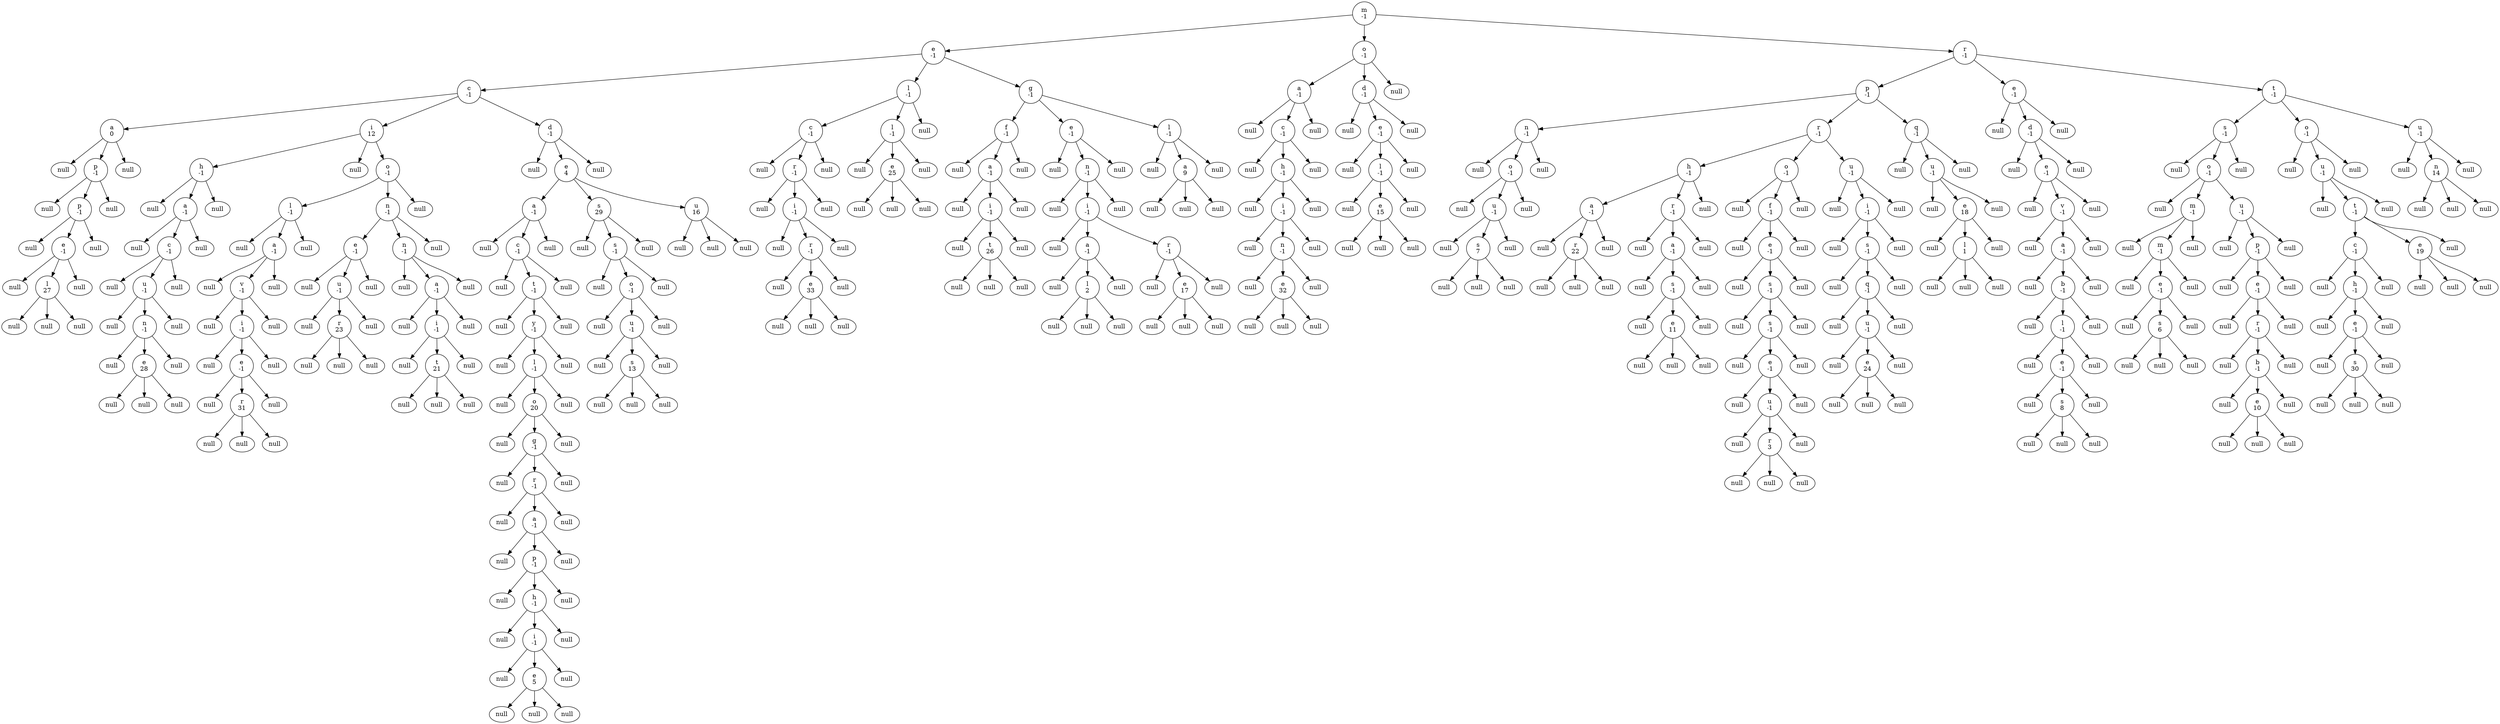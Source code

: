 digraph G{
trieHybrideimplementationTrieHybride4554617c [label="m\n-1"]
trieHybrideimplementationTrieHybride4554617c -> trieHybrideimplementationTrieHybride7a81197d
trieHybrideimplementationTrieHybride7a81197d [label="e\n-1"]
trieHybrideimplementationTrieHybride7a81197d -> trieHybrideimplementationTrieHybride45ee12a7
trieHybrideimplementationTrieHybride45ee12a7 [label="c\n-1"]
trieHybrideimplementationTrieHybride45ee12a7 -> trieHybrideimplementationTrieHybride3a71f4dd
trieHybrideimplementationTrieHybride3a71f4dd [label="a\n0"]
trieHybrideimplementationTrieHybride3a71f4dd -> null297
null297 [label="null"]
trieHybrideimplementationTrieHybride3a71f4dd -> trieHybrideimplementationTrieHybride74a14482
trieHybrideimplementationTrieHybride74a14482 [label="p\n-1"]
trieHybrideimplementationTrieHybride74a14482 -> null298
null298 [label="null"]
trieHybrideimplementationTrieHybride74a14482 -> trieHybrideimplementationTrieHybride1540e19d
trieHybrideimplementationTrieHybride1540e19d [label="p\n-1"]
trieHybrideimplementationTrieHybride1540e19d -> null299
null299 [label="null"]
trieHybrideimplementationTrieHybride1540e19d -> trieHybrideimplementationTrieHybride677327b6
trieHybrideimplementationTrieHybride677327b6 [label="e\n-1"]
trieHybrideimplementationTrieHybride677327b6 -> null300
null300 [label="null"]
trieHybrideimplementationTrieHybride677327b6 -> trieHybrideimplementationTrieHybride14ae5a5
trieHybrideimplementationTrieHybride14ae5a5 [label="l\n27"]
trieHybrideimplementationTrieHybride14ae5a5 -> null301
null301 [label="null"]
trieHybrideimplementationTrieHybride14ae5a5 -> null302
null302 [label="null"]
trieHybrideimplementationTrieHybride14ae5a5 -> null303
null303 [label="null"]
trieHybrideimplementationTrieHybride677327b6 -> null304
null304 [label="null"]
trieHybrideimplementationTrieHybride1540e19d -> null305
null305 [label="null"]
trieHybrideimplementationTrieHybride74a14482 -> null306
null306 [label="null"]
trieHybrideimplementationTrieHybride3a71f4dd -> null307
null307 [label="null"]
trieHybrideimplementationTrieHybride45ee12a7 -> trieHybrideimplementationTrieHybride330bedb4
trieHybrideimplementationTrieHybride330bedb4 [label="i\n12"]
trieHybrideimplementationTrieHybride330bedb4 -> trieHybrideimplementationTrieHybride2503dbd3
trieHybrideimplementationTrieHybride2503dbd3 [label="h\n-1"]
trieHybrideimplementationTrieHybride2503dbd3 -> null308
null308 [label="null"]
trieHybrideimplementationTrieHybride2503dbd3 -> trieHybrideimplementationTrieHybride4b67cf4d
trieHybrideimplementationTrieHybride4b67cf4d [label="a\n-1"]
trieHybrideimplementationTrieHybride4b67cf4d -> null309
null309 [label="null"]
trieHybrideimplementationTrieHybride4b67cf4d -> trieHybrideimplementationTrieHybride7ea987ac
trieHybrideimplementationTrieHybride7ea987ac [label="c\n-1"]
trieHybrideimplementationTrieHybride7ea987ac -> null310
null310 [label="null"]
trieHybrideimplementationTrieHybride7ea987ac -> trieHybrideimplementationTrieHybride12a3a380
trieHybrideimplementationTrieHybride12a3a380 [label="u\n-1"]
trieHybrideimplementationTrieHybride12a3a380 -> null311
null311 [label="null"]
trieHybrideimplementationTrieHybride12a3a380 -> trieHybrideimplementationTrieHybride29453f44
trieHybrideimplementationTrieHybride29453f44 [label="n\n-1"]
trieHybrideimplementationTrieHybride29453f44 -> null312
null312 [label="null"]
trieHybrideimplementationTrieHybride29453f44 -> trieHybrideimplementationTrieHybride5cad8086
trieHybrideimplementationTrieHybride5cad8086 [label="e\n28"]
trieHybrideimplementationTrieHybride5cad8086 -> null313
null313 [label="null"]
trieHybrideimplementationTrieHybride5cad8086 -> null314
null314 [label="null"]
trieHybrideimplementationTrieHybride5cad8086 -> null315
null315 [label="null"]
trieHybrideimplementationTrieHybride29453f44 -> null316
null316 [label="null"]
trieHybrideimplementationTrieHybride12a3a380 -> null317
null317 [label="null"]
trieHybrideimplementationTrieHybride7ea987ac -> null318
null318 [label="null"]
trieHybrideimplementationTrieHybride4b67cf4d -> null319
null319 [label="null"]
trieHybrideimplementationTrieHybride2503dbd3 -> null320
null320 [label="null"]
trieHybrideimplementationTrieHybride330bedb4 -> null321
null321 [label="null"]
trieHybrideimplementationTrieHybride330bedb4 -> trieHybrideimplementationTrieHybride6e0be858
trieHybrideimplementationTrieHybride6e0be858 [label="o\n-1"]
trieHybrideimplementationTrieHybride6e0be858 -> trieHybrideimplementationTrieHybride61bbe9ba
trieHybrideimplementationTrieHybride61bbe9ba [label="l\n-1"]
trieHybrideimplementationTrieHybride61bbe9ba -> null322
null322 [label="null"]
trieHybrideimplementationTrieHybride61bbe9ba -> trieHybrideimplementationTrieHybride610455d6
trieHybrideimplementationTrieHybride610455d6 [label="a\n-1"]
trieHybrideimplementationTrieHybride610455d6 -> null323
null323 [label="null"]
trieHybrideimplementationTrieHybride610455d6 -> trieHybrideimplementationTrieHybride511d50c0
trieHybrideimplementationTrieHybride511d50c0 [label="v\n-1"]
trieHybrideimplementationTrieHybride511d50c0 -> null324
null324 [label="null"]
trieHybrideimplementationTrieHybride511d50c0 -> trieHybrideimplementationTrieHybride60e53b93
trieHybrideimplementationTrieHybride60e53b93 [label="i\n-1"]
trieHybrideimplementationTrieHybride60e53b93 -> null325
null325 [label="null"]
trieHybrideimplementationTrieHybride60e53b93 -> trieHybrideimplementationTrieHybride5e2de80c
trieHybrideimplementationTrieHybride5e2de80c [label="e\n-1"]
trieHybrideimplementationTrieHybride5e2de80c -> null326
null326 [label="null"]
trieHybrideimplementationTrieHybride5e2de80c -> trieHybrideimplementationTrieHybride1d44bcfa
trieHybrideimplementationTrieHybride1d44bcfa [label="r\n31"]
trieHybrideimplementationTrieHybride1d44bcfa -> null327
null327 [label="null"]
trieHybrideimplementationTrieHybride1d44bcfa -> null328
null328 [label="null"]
trieHybrideimplementationTrieHybride1d44bcfa -> null329
null329 [label="null"]
trieHybrideimplementationTrieHybride5e2de80c -> null330
null330 [label="null"]
trieHybrideimplementationTrieHybride60e53b93 -> null331
null331 [label="null"]
trieHybrideimplementationTrieHybride511d50c0 -> null332
null332 [label="null"]
trieHybrideimplementationTrieHybride610455d6 -> null333
null333 [label="null"]
trieHybrideimplementationTrieHybride61bbe9ba -> null334
null334 [label="null"]
trieHybrideimplementationTrieHybride6e0be858 -> trieHybrideimplementationTrieHybride266474c2
trieHybrideimplementationTrieHybride266474c2 [label="n\n-1"]
trieHybrideimplementationTrieHybride266474c2 -> trieHybrideimplementationTrieHybride6f94fa3e
trieHybrideimplementationTrieHybride6f94fa3e [label="e\n-1"]
trieHybrideimplementationTrieHybride6f94fa3e -> null335
null335 [label="null"]
trieHybrideimplementationTrieHybride6f94fa3e -> trieHybrideimplementationTrieHybride5e481248
trieHybrideimplementationTrieHybride5e481248 [label="u\n-1"]
trieHybrideimplementationTrieHybride5e481248 -> null336
null336 [label="null"]
trieHybrideimplementationTrieHybride5e481248 -> trieHybrideimplementationTrieHybride66d3c617
trieHybrideimplementationTrieHybride66d3c617 [label="r\n23"]
trieHybrideimplementationTrieHybride66d3c617 -> null337
null337 [label="null"]
trieHybrideimplementationTrieHybride66d3c617 -> null338
null338 [label="null"]
trieHybrideimplementationTrieHybride66d3c617 -> null339
null339 [label="null"]
trieHybrideimplementationTrieHybride5e481248 -> null340
null340 [label="null"]
trieHybrideimplementationTrieHybride6f94fa3e -> null341
null341 [label="null"]
trieHybrideimplementationTrieHybride266474c2 -> trieHybrideimplementationTrieHybride63947c6b
trieHybrideimplementationTrieHybride63947c6b [label="n\n-1"]
trieHybrideimplementationTrieHybride63947c6b -> null342
null342 [label="null"]
trieHybrideimplementationTrieHybride63947c6b -> trieHybrideimplementationTrieHybride2b193f2d
trieHybrideimplementationTrieHybride2b193f2d [label="a\n-1"]
trieHybrideimplementationTrieHybride2b193f2d -> null343
null343 [label="null"]
trieHybrideimplementationTrieHybride2b193f2d -> trieHybrideimplementationTrieHybride355da254
trieHybrideimplementationTrieHybride355da254 [label="i\n-1"]
trieHybrideimplementationTrieHybride355da254 -> null344
null344 [label="null"]
trieHybrideimplementationTrieHybride355da254 -> trieHybrideimplementationTrieHybride4dc63996
trieHybrideimplementationTrieHybride4dc63996 [label="t\n21"]
trieHybrideimplementationTrieHybride4dc63996 -> null345
null345 [label="null"]
trieHybrideimplementationTrieHybride4dc63996 -> null346
null346 [label="null"]
trieHybrideimplementationTrieHybride4dc63996 -> null347
null347 [label="null"]
trieHybrideimplementationTrieHybride355da254 -> null348
null348 [label="null"]
trieHybrideimplementationTrieHybride2b193f2d -> null349
null349 [label="null"]
trieHybrideimplementationTrieHybride63947c6b -> null350
null350 [label="null"]
trieHybrideimplementationTrieHybride266474c2 -> null351
null351 [label="null"]
trieHybrideimplementationTrieHybride6e0be858 -> null352
null352 [label="null"]
trieHybrideimplementationTrieHybride45ee12a7 -> trieHybrideimplementationTrieHybride135fbaa4
trieHybrideimplementationTrieHybride135fbaa4 [label="d\n-1"]
trieHybrideimplementationTrieHybride135fbaa4 -> null353
null353 [label="null"]
trieHybrideimplementationTrieHybride135fbaa4 -> trieHybrideimplementationTrieHybrided716361
trieHybrideimplementationTrieHybrided716361 [label="e\n4"]
trieHybrideimplementationTrieHybrided716361 -> trieHybrideimplementationTrieHybride6ff3c5b5
trieHybrideimplementationTrieHybride6ff3c5b5 [label="a\n-1"]
trieHybrideimplementationTrieHybride6ff3c5b5 -> null354
null354 [label="null"]
trieHybrideimplementationTrieHybride6ff3c5b5 -> trieHybrideimplementationTrieHybride3764951d
trieHybrideimplementationTrieHybride3764951d [label="c\n-1"]
trieHybrideimplementationTrieHybride3764951d -> null355
null355 [label="null"]
trieHybrideimplementationTrieHybride3764951d -> trieHybrideimplementationTrieHybride4b1210ee
trieHybrideimplementationTrieHybride4b1210ee [label="t\n-1"]
trieHybrideimplementationTrieHybride4b1210ee -> null356
null356 [label="null"]
trieHybrideimplementationTrieHybride4b1210ee -> trieHybrideimplementationTrieHybride4d7e1886
trieHybrideimplementationTrieHybride4d7e1886 [label="y\n-1"]
trieHybrideimplementationTrieHybride4d7e1886 -> null357
null357 [label="null"]
trieHybrideimplementationTrieHybride4d7e1886 -> trieHybrideimplementationTrieHybride3cd1a2f1
trieHybrideimplementationTrieHybride3cd1a2f1 [label="l\n-1"]
trieHybrideimplementationTrieHybride3cd1a2f1 -> null358
null358 [label="null"]
trieHybrideimplementationTrieHybride3cd1a2f1 -> trieHybrideimplementationTrieHybride2f0e140b
trieHybrideimplementationTrieHybride2f0e140b [label="o\n20"]
trieHybrideimplementationTrieHybride2f0e140b -> null359
null359 [label="null"]
trieHybrideimplementationTrieHybride2f0e140b -> trieHybrideimplementationTrieHybride7440e464
trieHybrideimplementationTrieHybride7440e464 [label="g\n-1"]
trieHybrideimplementationTrieHybride7440e464 -> null360
null360 [label="null"]
trieHybrideimplementationTrieHybride7440e464 -> trieHybrideimplementationTrieHybride49476842
trieHybrideimplementationTrieHybride49476842 [label="r\n-1"]
trieHybrideimplementationTrieHybride49476842 -> null361
null361 [label="null"]
trieHybrideimplementationTrieHybride49476842 -> trieHybrideimplementationTrieHybride78308db1
trieHybrideimplementationTrieHybride78308db1 [label="a\n-1"]
trieHybrideimplementationTrieHybride78308db1 -> null362
null362 [label="null"]
trieHybrideimplementationTrieHybride78308db1 -> trieHybrideimplementationTrieHybride27c170f0
trieHybrideimplementationTrieHybride27c170f0 [label="p\n-1"]
trieHybrideimplementationTrieHybride27c170f0 -> null363
null363 [label="null"]
trieHybrideimplementationTrieHybride27c170f0 -> trieHybrideimplementationTrieHybride5451c3a8
trieHybrideimplementationTrieHybride5451c3a8 [label="h\n-1"]
trieHybrideimplementationTrieHybride5451c3a8 -> null364
null364 [label="null"]
trieHybrideimplementationTrieHybride5451c3a8 -> trieHybrideimplementationTrieHybride2626b418
trieHybrideimplementationTrieHybride2626b418 [label="i\n-1"]
trieHybrideimplementationTrieHybride2626b418 -> null365
null365 [label="null"]
trieHybrideimplementationTrieHybride2626b418 -> trieHybrideimplementationTrieHybride5a07e868
trieHybrideimplementationTrieHybride5a07e868 [label="e\n5"]
trieHybrideimplementationTrieHybride5a07e868 -> null366
null366 [label="null"]
trieHybrideimplementationTrieHybride5a07e868 -> null367
null367 [label="null"]
trieHybrideimplementationTrieHybride5a07e868 -> null368
null368 [label="null"]
trieHybrideimplementationTrieHybride2626b418 -> null369
null369 [label="null"]
trieHybrideimplementationTrieHybride5451c3a8 -> null370
null370 [label="null"]
trieHybrideimplementationTrieHybride27c170f0 -> null371
null371 [label="null"]
trieHybrideimplementationTrieHybride78308db1 -> null372
null372 [label="null"]
trieHybrideimplementationTrieHybride49476842 -> null373
null373 [label="null"]
trieHybrideimplementationTrieHybride7440e464 -> null374
null374 [label="null"]
trieHybrideimplementationTrieHybride2f0e140b -> null375
null375 [label="null"]
trieHybrideimplementationTrieHybride3cd1a2f1 -> null376
null376 [label="null"]
trieHybrideimplementationTrieHybride4d7e1886 -> null377
null377 [label="null"]
trieHybrideimplementationTrieHybride4b1210ee -> null378
null378 [label="null"]
trieHybrideimplementationTrieHybride3764951d -> null379
null379 [label="null"]
trieHybrideimplementationTrieHybride6ff3c5b5 -> null380
null380 [label="null"]
trieHybrideimplementationTrieHybrided716361 -> trieHybrideimplementationTrieHybride76ed5528
trieHybrideimplementationTrieHybride76ed5528 [label="s\n29"]
trieHybrideimplementationTrieHybride76ed5528 -> null381
null381 [label="null"]
trieHybrideimplementationTrieHybride76ed5528 -> trieHybrideimplementationTrieHybride2c7b84de
trieHybrideimplementationTrieHybride2c7b84de [label="s\n-1"]
trieHybrideimplementationTrieHybride2c7b84de -> null382
null382 [label="null"]
trieHybrideimplementationTrieHybride2c7b84de -> trieHybrideimplementationTrieHybride3fee733d
trieHybrideimplementationTrieHybride3fee733d [label="o\n-1"]
trieHybrideimplementationTrieHybride3fee733d -> null383
null383 [label="null"]
trieHybrideimplementationTrieHybride3fee733d -> trieHybrideimplementationTrieHybride5acf9800
trieHybrideimplementationTrieHybride5acf9800 [label="u\n-1"]
trieHybrideimplementationTrieHybride5acf9800 -> null384
null384 [label="null"]
trieHybrideimplementationTrieHybride5acf9800 -> trieHybrideimplementationTrieHybride4617c264
trieHybrideimplementationTrieHybride4617c264 [label="s\n13"]
trieHybrideimplementationTrieHybride4617c264 -> null385
null385 [label="null"]
trieHybrideimplementationTrieHybride4617c264 -> null386
null386 [label="null"]
trieHybrideimplementationTrieHybride4617c264 -> null387
null387 [label="null"]
trieHybrideimplementationTrieHybride5acf9800 -> null388
null388 [label="null"]
trieHybrideimplementationTrieHybride3fee733d -> null389
null389 [label="null"]
trieHybrideimplementationTrieHybride2c7b84de -> null390
null390 [label="null"]
trieHybrideimplementationTrieHybride76ed5528 -> null391
null391 [label="null"]
trieHybrideimplementationTrieHybrided716361 -> trieHybrideimplementationTrieHybride36baf30c
trieHybrideimplementationTrieHybride36baf30c [label="u\n16"]
trieHybrideimplementationTrieHybride36baf30c -> null392
null392 [label="null"]
trieHybrideimplementationTrieHybride36baf30c -> null393
null393 [label="null"]
trieHybrideimplementationTrieHybride36baf30c -> null394
null394 [label="null"]
trieHybrideimplementationTrieHybride135fbaa4 -> null395
null395 [label="null"]
trieHybrideimplementationTrieHybride7a81197d -> trieHybrideimplementationTrieHybride5ca881b5
trieHybrideimplementationTrieHybride5ca881b5 [label="l\n-1"]
trieHybrideimplementationTrieHybride5ca881b5 -> trieHybrideimplementationTrieHybride24d46ca6
trieHybrideimplementationTrieHybride24d46ca6 [label="c\n-1"]
trieHybrideimplementationTrieHybride24d46ca6 -> null396
null396 [label="null"]
trieHybrideimplementationTrieHybride24d46ca6 -> trieHybrideimplementationTrieHybride4517d9a3
trieHybrideimplementationTrieHybride4517d9a3 [label="r\n-1"]
trieHybrideimplementationTrieHybride4517d9a3 -> null397
null397 [label="null"]
trieHybrideimplementationTrieHybride4517d9a3 -> trieHybrideimplementationTrieHybride372f7a8d
trieHybrideimplementationTrieHybride372f7a8d [label="i\n-1"]
trieHybrideimplementationTrieHybride372f7a8d -> null398
null398 [label="null"]
trieHybrideimplementationTrieHybride372f7a8d -> trieHybrideimplementationTrieHybride2f92e0f4
trieHybrideimplementationTrieHybride2f92e0f4 [label="r\n-1"]
trieHybrideimplementationTrieHybride2f92e0f4 -> null399
null399 [label="null"]
trieHybrideimplementationTrieHybride2f92e0f4 -> trieHybrideimplementationTrieHybride28a418fc
trieHybrideimplementationTrieHybride28a418fc [label="e\n33"]
trieHybrideimplementationTrieHybride28a418fc -> null400
null400 [label="null"]
trieHybrideimplementationTrieHybride28a418fc -> null401
null401 [label="null"]
trieHybrideimplementationTrieHybride28a418fc -> null402
null402 [label="null"]
trieHybrideimplementationTrieHybride2f92e0f4 -> null403
null403 [label="null"]
trieHybrideimplementationTrieHybride372f7a8d -> null404
null404 [label="null"]
trieHybrideimplementationTrieHybride4517d9a3 -> null405
null405 [label="null"]
trieHybrideimplementationTrieHybride24d46ca6 -> null406
null406 [label="null"]
trieHybrideimplementationTrieHybride5ca881b5 -> trieHybrideimplementationTrieHybride5305068a
trieHybrideimplementationTrieHybride5305068a [label="l\n-1"]
trieHybrideimplementationTrieHybride5305068a -> null407
null407 [label="null"]
trieHybrideimplementationTrieHybride5305068a -> trieHybrideimplementationTrieHybride1f32e575
trieHybrideimplementationTrieHybride1f32e575 [label="e\n25"]
trieHybrideimplementationTrieHybride1f32e575 -> null408
null408 [label="null"]
trieHybrideimplementationTrieHybride1f32e575 -> null409
null409 [label="null"]
trieHybrideimplementationTrieHybride1f32e575 -> null410
null410 [label="null"]
trieHybrideimplementationTrieHybride5305068a -> null411
null411 [label="null"]
trieHybrideimplementationTrieHybride5ca881b5 -> null412
null412 [label="null"]
trieHybrideimplementationTrieHybride7a81197d -> trieHybrideimplementationTrieHybride6d6f6e28
trieHybrideimplementationTrieHybride6d6f6e28 [label="g\n-1"]
trieHybrideimplementationTrieHybride6d6f6e28 -> trieHybrideimplementationTrieHybride279f2327
trieHybrideimplementationTrieHybride279f2327 [label="f\n-1"]
trieHybrideimplementationTrieHybride279f2327 -> null413
null413 [label="null"]
trieHybrideimplementationTrieHybride279f2327 -> trieHybrideimplementationTrieHybride2ff4acd0
trieHybrideimplementationTrieHybride2ff4acd0 [label="a\n-1"]
trieHybrideimplementationTrieHybride2ff4acd0 -> null414
null414 [label="null"]
trieHybrideimplementationTrieHybride2ff4acd0 -> trieHybrideimplementationTrieHybride54bedef2
trieHybrideimplementationTrieHybride54bedef2 [label="i\n-1"]
trieHybrideimplementationTrieHybride54bedef2 -> null415
null415 [label="null"]
trieHybrideimplementationTrieHybride54bedef2 -> trieHybrideimplementationTrieHybride5caf905d
trieHybrideimplementationTrieHybride5caf905d [label="t\n26"]
trieHybrideimplementationTrieHybride5caf905d -> null416
null416 [label="null"]
trieHybrideimplementationTrieHybride5caf905d -> null417
null417 [label="null"]
trieHybrideimplementationTrieHybride5caf905d -> null418
null418 [label="null"]
trieHybrideimplementationTrieHybride54bedef2 -> null419
null419 [label="null"]
trieHybrideimplementationTrieHybride2ff4acd0 -> null420
null420 [label="null"]
trieHybrideimplementationTrieHybride279f2327 -> null421
null421 [label="null"]
trieHybrideimplementationTrieHybride6d6f6e28 -> trieHybrideimplementationTrieHybride27716f4
trieHybrideimplementationTrieHybride27716f4 [label="e\n-1"]
trieHybrideimplementationTrieHybride27716f4 -> null422
null422 [label="null"]
trieHybrideimplementationTrieHybride27716f4 -> trieHybrideimplementationTrieHybride8efb846
trieHybrideimplementationTrieHybride8efb846 [label="n\n-1"]
trieHybrideimplementationTrieHybride8efb846 -> null423
null423 [label="null"]
trieHybrideimplementationTrieHybride8efb846 -> trieHybrideimplementationTrieHybride2a84aee7
trieHybrideimplementationTrieHybride2a84aee7 [label="i\n-1"]
trieHybrideimplementationTrieHybride2a84aee7 -> null424
null424 [label="null"]
trieHybrideimplementationTrieHybride2a84aee7 -> trieHybrideimplementationTrieHybridea09ee92
trieHybrideimplementationTrieHybridea09ee92 [label="a\n-1"]
trieHybrideimplementationTrieHybridea09ee92 -> null425
null425 [label="null"]
trieHybrideimplementationTrieHybridea09ee92 -> trieHybrideimplementationTrieHybride30f39991
trieHybrideimplementationTrieHybride30f39991 [label="l\n2"]
trieHybrideimplementationTrieHybride30f39991 -> null426
null426 [label="null"]
trieHybrideimplementationTrieHybride30f39991 -> null427
null427 [label="null"]
trieHybrideimplementationTrieHybride30f39991 -> null428
null428 [label="null"]
trieHybrideimplementationTrieHybridea09ee92 -> null429
null429 [label="null"]
trieHybrideimplementationTrieHybride2a84aee7 -> trieHybrideimplementationTrieHybride452b3a41
trieHybrideimplementationTrieHybride452b3a41 [label="r\n-1"]
trieHybrideimplementationTrieHybride452b3a41 -> null430
null430 [label="null"]
trieHybrideimplementationTrieHybride452b3a41 -> trieHybrideimplementationTrieHybride4a574795
trieHybrideimplementationTrieHybride4a574795 [label="e\n17"]
trieHybrideimplementationTrieHybride4a574795 -> null431
null431 [label="null"]
trieHybrideimplementationTrieHybride4a574795 -> null432
null432 [label="null"]
trieHybrideimplementationTrieHybride4a574795 -> null433
null433 [label="null"]
trieHybrideimplementationTrieHybride452b3a41 -> null434
null434 [label="null"]
trieHybrideimplementationTrieHybride8efb846 -> null435
null435 [label="null"]
trieHybrideimplementationTrieHybride27716f4 -> null436
null436 [label="null"]
trieHybrideimplementationTrieHybride6d6f6e28 -> trieHybrideimplementationTrieHybride3f99bd52
trieHybrideimplementationTrieHybride3f99bd52 [label="l\n-1"]
trieHybrideimplementationTrieHybride3f99bd52 -> null437
null437 [label="null"]
trieHybrideimplementationTrieHybride3f99bd52 -> trieHybrideimplementationTrieHybride4f023edb
trieHybrideimplementationTrieHybride4f023edb [label="a\n9"]
trieHybrideimplementationTrieHybride4f023edb -> null438
null438 [label="null"]
trieHybrideimplementationTrieHybride4f023edb -> null439
null439 [label="null"]
trieHybrideimplementationTrieHybride4f023edb -> null440
null440 [label="null"]
trieHybrideimplementationTrieHybride3f99bd52 -> null441
null441 [label="null"]
trieHybrideimplementationTrieHybride4554617c -> trieHybrideimplementationTrieHybride7adf9f5f
trieHybrideimplementationTrieHybride7adf9f5f [label="o\n-1"]
trieHybrideimplementationTrieHybride7adf9f5f -> trieHybrideimplementationTrieHybride85ede7b
trieHybrideimplementationTrieHybride85ede7b [label="a\n-1"]
trieHybrideimplementationTrieHybride85ede7b -> null442
null442 [label="null"]
trieHybrideimplementationTrieHybride85ede7b -> trieHybrideimplementationTrieHybride5674cd4d
trieHybrideimplementationTrieHybride5674cd4d [label="c\n-1"]
trieHybrideimplementationTrieHybride5674cd4d -> null443
null443 [label="null"]
trieHybrideimplementationTrieHybride5674cd4d -> trieHybrideimplementationTrieHybride63961c42
trieHybrideimplementationTrieHybride63961c42 [label="h\n-1"]
trieHybrideimplementationTrieHybride63961c42 -> null444
null444 [label="null"]
trieHybrideimplementationTrieHybride63961c42 -> trieHybrideimplementationTrieHybride65b54208
trieHybrideimplementationTrieHybride65b54208 [label="i\n-1"]
trieHybrideimplementationTrieHybride65b54208 -> null445
null445 [label="null"]
trieHybrideimplementationTrieHybride65b54208 -> trieHybrideimplementationTrieHybride1be6f5c3
trieHybrideimplementationTrieHybride1be6f5c3 [label="n\n-1"]
trieHybrideimplementationTrieHybride1be6f5c3 -> null446
null446 [label="null"]
trieHybrideimplementationTrieHybride1be6f5c3 -> trieHybrideimplementationTrieHybride6b884d57
trieHybrideimplementationTrieHybride6b884d57 [label="e\n32"]
trieHybrideimplementationTrieHybride6b884d57 -> null447
null447 [label="null"]
trieHybrideimplementationTrieHybride6b884d57 -> null448
null448 [label="null"]
trieHybrideimplementationTrieHybride6b884d57 -> null449
null449 [label="null"]
trieHybrideimplementationTrieHybride1be6f5c3 -> null450
null450 [label="null"]
trieHybrideimplementationTrieHybride65b54208 -> null451
null451 [label="null"]
trieHybrideimplementationTrieHybride63961c42 -> null452
null452 [label="null"]
trieHybrideimplementationTrieHybride5674cd4d -> null453
null453 [label="null"]
trieHybrideimplementationTrieHybride85ede7b -> null454
null454 [label="null"]
trieHybrideimplementationTrieHybride7adf9f5f -> trieHybrideimplementationTrieHybride38af3868
trieHybrideimplementationTrieHybride38af3868 [label="d\n-1"]
trieHybrideimplementationTrieHybride38af3868 -> null455
null455 [label="null"]
trieHybrideimplementationTrieHybride38af3868 -> trieHybrideimplementationTrieHybride77459877
trieHybrideimplementationTrieHybride77459877 [label="e\n-1"]
trieHybrideimplementationTrieHybride77459877 -> null456
null456 [label="null"]
trieHybrideimplementationTrieHybride77459877 -> trieHybrideimplementationTrieHybride5b2133b1
trieHybrideimplementationTrieHybride5b2133b1 [label="l\n-1"]
trieHybrideimplementationTrieHybride5b2133b1 -> null457
null457 [label="null"]
trieHybrideimplementationTrieHybride5b2133b1 -> trieHybrideimplementationTrieHybride72ea2f77
trieHybrideimplementationTrieHybride72ea2f77 [label="e\n15"]
trieHybrideimplementationTrieHybride72ea2f77 -> null458
null458 [label="null"]
trieHybrideimplementationTrieHybride72ea2f77 -> null459
null459 [label="null"]
trieHybrideimplementationTrieHybride72ea2f77 -> null460
null460 [label="null"]
trieHybrideimplementationTrieHybride5b2133b1 -> null461
null461 [label="null"]
trieHybrideimplementationTrieHybride77459877 -> null462
null462 [label="null"]
trieHybrideimplementationTrieHybride38af3868 -> null463
null463 [label="null"]
trieHybrideimplementationTrieHybride7adf9f5f -> null464
null464 [label="null"]
trieHybrideimplementationTrieHybride4554617c -> trieHybrideimplementationTrieHybride682a0b20
trieHybrideimplementationTrieHybride682a0b20 [label="r\n-1"]
trieHybrideimplementationTrieHybride682a0b20 -> trieHybrideimplementationTrieHybridef6f4d33
trieHybrideimplementationTrieHybridef6f4d33 [label="p\n-1"]
trieHybrideimplementationTrieHybridef6f4d33 -> trieHybrideimplementationTrieHybride23fc625e
trieHybrideimplementationTrieHybride23fc625e [label="n\n-1"]
trieHybrideimplementationTrieHybride23fc625e -> null465
null465 [label="null"]
trieHybrideimplementationTrieHybride23fc625e -> trieHybrideimplementationTrieHybride33c7353a
trieHybrideimplementationTrieHybride33c7353a [label="o\n-1"]
trieHybrideimplementationTrieHybride33c7353a -> null466
null466 [label="null"]
trieHybrideimplementationTrieHybride33c7353a -> trieHybrideimplementationTrieHybride681a9515
trieHybrideimplementationTrieHybride681a9515 [label="u\n-1"]
trieHybrideimplementationTrieHybride681a9515 -> null467
null467 [label="null"]
trieHybrideimplementationTrieHybride681a9515 -> trieHybrideimplementationTrieHybride3af49f1c
trieHybrideimplementationTrieHybride3af49f1c [label="s\n7"]
trieHybrideimplementationTrieHybride3af49f1c -> null468
null468 [label="null"]
trieHybrideimplementationTrieHybride3af49f1c -> null469
null469 [label="null"]
trieHybrideimplementationTrieHybride3af49f1c -> null470
null470 [label="null"]
trieHybrideimplementationTrieHybride681a9515 -> null471
null471 [label="null"]
trieHybrideimplementationTrieHybride33c7353a -> null472
null472 [label="null"]
trieHybrideimplementationTrieHybride23fc625e -> null473
null473 [label="null"]
trieHybrideimplementationTrieHybridef6f4d33 -> trieHybrideimplementationTrieHybride19469ea2
trieHybrideimplementationTrieHybride19469ea2 [label="r\n-1"]
trieHybrideimplementationTrieHybride19469ea2 -> trieHybrideimplementationTrieHybride13221655
trieHybrideimplementationTrieHybride13221655 [label="h\n-1"]
trieHybrideimplementationTrieHybride13221655 -> trieHybrideimplementationTrieHybride2f2c9b19
trieHybrideimplementationTrieHybride2f2c9b19 [label="a\n-1"]
trieHybrideimplementationTrieHybride2f2c9b19 -> null474
null474 [label="null"]
trieHybrideimplementationTrieHybride2f2c9b19 -> trieHybrideimplementationTrieHybride31befd9f
trieHybrideimplementationTrieHybride31befd9f [label="r\n22"]
trieHybrideimplementationTrieHybride31befd9f -> null475
null475 [label="null"]
trieHybrideimplementationTrieHybride31befd9f -> null476
null476 [label="null"]
trieHybrideimplementationTrieHybride31befd9f -> null477
null477 [label="null"]
trieHybrideimplementationTrieHybride2f2c9b19 -> null478
null478 [label="null"]
trieHybrideimplementationTrieHybride13221655 -> trieHybrideimplementationTrieHybride1c20c684
trieHybrideimplementationTrieHybride1c20c684 [label="r\n-1"]
trieHybrideimplementationTrieHybride1c20c684 -> null479
null479 [label="null"]
trieHybrideimplementationTrieHybride1c20c684 -> trieHybrideimplementationTrieHybride1fb3ebeb
trieHybrideimplementationTrieHybride1fb3ebeb [label="a\n-1"]
trieHybrideimplementationTrieHybride1fb3ebeb -> null480
null480 [label="null"]
trieHybrideimplementationTrieHybride1fb3ebeb -> trieHybrideimplementationTrieHybride548c4f57
trieHybrideimplementationTrieHybride548c4f57 [label="s\n-1"]
trieHybrideimplementationTrieHybride548c4f57 -> null481
null481 [label="null"]
trieHybrideimplementationTrieHybride548c4f57 -> trieHybrideimplementationTrieHybride1218025c
trieHybrideimplementationTrieHybride1218025c [label="e\n11"]
trieHybrideimplementationTrieHybride1218025c -> null482
null482 [label="null"]
trieHybrideimplementationTrieHybride1218025c -> null483
null483 [label="null"]
trieHybrideimplementationTrieHybride1218025c -> null484
null484 [label="null"]
trieHybrideimplementationTrieHybride548c4f57 -> null485
null485 [label="null"]
trieHybrideimplementationTrieHybride1fb3ebeb -> null486
null486 [label="null"]
trieHybrideimplementationTrieHybride1c20c684 -> null487
null487 [label="null"]
trieHybrideimplementationTrieHybride13221655 -> null488
null488 [label="null"]
trieHybrideimplementationTrieHybride19469ea2 -> trieHybrideimplementationTrieHybride816f27d
trieHybrideimplementationTrieHybride816f27d [label="o\n-1"]
trieHybrideimplementationTrieHybride816f27d -> null489
null489 [label="null"]
trieHybrideimplementationTrieHybride816f27d -> trieHybrideimplementationTrieHybride87aac27
trieHybrideimplementationTrieHybride87aac27 [label="f\n-1"]
trieHybrideimplementationTrieHybride87aac27 -> null490
null490 [label="null"]
trieHybrideimplementationTrieHybride87aac27 -> trieHybrideimplementationTrieHybride3e3abc88
trieHybrideimplementationTrieHybride3e3abc88 [label="e\n-1"]
trieHybrideimplementationTrieHybride3e3abc88 -> null491
null491 [label="null"]
trieHybrideimplementationTrieHybride3e3abc88 -> trieHybrideimplementationTrieHybride6ce253f1
trieHybrideimplementationTrieHybride6ce253f1 [label="s\n-1"]
trieHybrideimplementationTrieHybride6ce253f1 -> null492
null492 [label="null"]
trieHybrideimplementationTrieHybride6ce253f1 -> trieHybrideimplementationTrieHybride53d8d10a
trieHybrideimplementationTrieHybride53d8d10a [label="s\n-1"]
trieHybrideimplementationTrieHybride53d8d10a -> null493
null493 [label="null"]
trieHybrideimplementationTrieHybride53d8d10a -> trieHybrideimplementationTrieHybridee9e54c2
trieHybrideimplementationTrieHybridee9e54c2 [label="e\n-1"]
trieHybrideimplementationTrieHybridee9e54c2 -> null494
null494 [label="null"]
trieHybrideimplementationTrieHybridee9e54c2 -> trieHybrideimplementationTrieHybride65ab7765
trieHybrideimplementationTrieHybride65ab7765 [label="u\n-1"]
trieHybrideimplementationTrieHybride65ab7765 -> null495
null495 [label="null"]
trieHybrideimplementationTrieHybride65ab7765 -> trieHybrideimplementationTrieHybride1b28cdfa
trieHybrideimplementationTrieHybride1b28cdfa [label="r\n3"]
trieHybrideimplementationTrieHybride1b28cdfa -> null496
null496 [label="null"]
trieHybrideimplementationTrieHybride1b28cdfa -> null497
null497 [label="null"]
trieHybrideimplementationTrieHybride1b28cdfa -> null498
null498 [label="null"]
trieHybrideimplementationTrieHybride65ab7765 -> null499
null499 [label="null"]
trieHybrideimplementationTrieHybridee9e54c2 -> null500
null500 [label="null"]
trieHybrideimplementationTrieHybride53d8d10a -> null501
null501 [label="null"]
trieHybrideimplementationTrieHybride6ce253f1 -> null502
null502 [label="null"]
trieHybrideimplementationTrieHybride3e3abc88 -> null503
null503 [label="null"]
trieHybrideimplementationTrieHybride87aac27 -> null504
null504 [label="null"]
trieHybrideimplementationTrieHybride816f27d -> null505
null505 [label="null"]
trieHybrideimplementationTrieHybride19469ea2 -> trieHybrideimplementationTrieHybrideeed1f14
trieHybrideimplementationTrieHybrideeed1f14 [label="u\n-1"]
trieHybrideimplementationTrieHybrideeed1f14 -> null506
null506 [label="null"]
trieHybrideimplementationTrieHybrideeed1f14 -> trieHybrideimplementationTrieHybride7229724f
trieHybrideimplementationTrieHybride7229724f [label="i\n-1"]
trieHybrideimplementationTrieHybride7229724f -> null507
null507 [label="null"]
trieHybrideimplementationTrieHybride7229724f -> trieHybrideimplementationTrieHybride4c873330
trieHybrideimplementationTrieHybride4c873330 [label="s\n-1"]
trieHybrideimplementationTrieHybride4c873330 -> null508
null508 [label="null"]
trieHybrideimplementationTrieHybride4c873330 -> trieHybrideimplementationTrieHybride119d7047
trieHybrideimplementationTrieHybride119d7047 [label="q\n-1"]
trieHybrideimplementationTrieHybride119d7047 -> null509
null509 [label="null"]
trieHybrideimplementationTrieHybride119d7047 -> trieHybrideimplementationTrieHybride776ec8df
trieHybrideimplementationTrieHybride776ec8df [label="u\n-1"]
trieHybrideimplementationTrieHybride776ec8df -> null510
null510 [label="null"]
trieHybrideimplementationTrieHybride776ec8df -> trieHybrideimplementationTrieHybride4eec7777
trieHybrideimplementationTrieHybride4eec7777 [label="e\n24"]
trieHybrideimplementationTrieHybride4eec7777 -> null511
null511 [label="null"]
trieHybrideimplementationTrieHybride4eec7777 -> null512
null512 [label="null"]
trieHybrideimplementationTrieHybride4eec7777 -> null513
null513 [label="null"]
trieHybrideimplementationTrieHybride776ec8df -> null514
null514 [label="null"]
trieHybrideimplementationTrieHybride119d7047 -> null515
null515 [label="null"]
trieHybrideimplementationTrieHybride4c873330 -> null516
null516 [label="null"]
trieHybrideimplementationTrieHybride7229724f -> null517
null517 [label="null"]
trieHybrideimplementationTrieHybrideeed1f14 -> null518
null518 [label="null"]
trieHybrideimplementationTrieHybridef6f4d33 -> trieHybrideimplementationTrieHybride7f31245a
trieHybrideimplementationTrieHybride7f31245a [label="q\n-1"]
trieHybrideimplementationTrieHybride7f31245a -> null519
null519 [label="null"]
trieHybrideimplementationTrieHybride7f31245a -> trieHybrideimplementationTrieHybride3b07d329
trieHybrideimplementationTrieHybride3b07d329 [label="u\n-1"]
trieHybrideimplementationTrieHybride3b07d329 -> null520
null520 [label="null"]
trieHybrideimplementationTrieHybride3b07d329 -> trieHybrideimplementationTrieHybride41629346
trieHybrideimplementationTrieHybride41629346 [label="e\n18"]
trieHybrideimplementationTrieHybride41629346 -> null521
null521 [label="null"]
trieHybrideimplementationTrieHybride41629346 -> trieHybrideimplementationTrieHybride404b9385
trieHybrideimplementationTrieHybride404b9385 [label="l\n1"]
trieHybrideimplementationTrieHybride404b9385 -> null522
null522 [label="null"]
trieHybrideimplementationTrieHybride404b9385 -> null523
null523 [label="null"]
trieHybrideimplementationTrieHybride404b9385 -> null524
null524 [label="null"]
trieHybrideimplementationTrieHybride41629346 -> null525
null525 [label="null"]
trieHybrideimplementationTrieHybride3b07d329 -> null526
null526 [label="null"]
trieHybrideimplementationTrieHybride7f31245a -> null527
null527 [label="null"]
trieHybrideimplementationTrieHybride682a0b20 -> trieHybrideimplementationTrieHybride3d075dc0
trieHybrideimplementationTrieHybride3d075dc0 [label="e\n-1"]
trieHybrideimplementationTrieHybride3d075dc0 -> null528
null528 [label="null"]
trieHybrideimplementationTrieHybride3d075dc0 -> trieHybrideimplementationTrieHybride214c265e
trieHybrideimplementationTrieHybride214c265e [label="d\n-1"]
trieHybrideimplementationTrieHybride214c265e -> null529
null529 [label="null"]
trieHybrideimplementationTrieHybride214c265e -> trieHybrideimplementationTrieHybride448139f0
trieHybrideimplementationTrieHybride448139f0 [label="e\n-1"]
trieHybrideimplementationTrieHybride448139f0 -> null530
null530 [label="null"]
trieHybrideimplementationTrieHybride448139f0 -> trieHybrideimplementationTrieHybride7cca494b
trieHybrideimplementationTrieHybride7cca494b [label="v\n-1"]
trieHybrideimplementationTrieHybride7cca494b -> null531
null531 [label="null"]
trieHybrideimplementationTrieHybride7cca494b -> trieHybrideimplementationTrieHybride7ba4f24f
trieHybrideimplementationTrieHybride7ba4f24f [label="a\n-1"]
trieHybrideimplementationTrieHybride7ba4f24f -> null532
null532 [label="null"]
trieHybrideimplementationTrieHybride7ba4f24f -> trieHybrideimplementationTrieHybride3b9a45b3
trieHybrideimplementationTrieHybride3b9a45b3 [label="b\n-1"]
trieHybrideimplementationTrieHybride3b9a45b3 -> null533
null533 [label="null"]
trieHybrideimplementationTrieHybride3b9a45b3 -> trieHybrideimplementationTrieHybride7699a589
trieHybrideimplementationTrieHybride7699a589 [label="l\n-1"]
trieHybrideimplementationTrieHybride7699a589 -> null534
null534 [label="null"]
trieHybrideimplementationTrieHybride7699a589 -> trieHybrideimplementationTrieHybride58372a00
trieHybrideimplementationTrieHybride58372a00 [label="e\n-1"]
trieHybrideimplementationTrieHybride58372a00 -> null535
null535 [label="null"]
trieHybrideimplementationTrieHybride58372a00 -> trieHybrideimplementationTrieHybride4dd8dc3
trieHybrideimplementationTrieHybride4dd8dc3 [label="s\n8"]
trieHybrideimplementationTrieHybride4dd8dc3 -> null536
null536 [label="null"]
trieHybrideimplementationTrieHybride4dd8dc3 -> null537
null537 [label="null"]
trieHybrideimplementationTrieHybride4dd8dc3 -> null538
null538 [label="null"]
trieHybrideimplementationTrieHybride58372a00 -> null539
null539 [label="null"]
trieHybrideimplementationTrieHybride7699a589 -> null540
null540 [label="null"]
trieHybrideimplementationTrieHybride3b9a45b3 -> null541
null541 [label="null"]
trieHybrideimplementationTrieHybride7ba4f24f -> null542
null542 [label="null"]
trieHybrideimplementationTrieHybride7cca494b -> null543
null543 [label="null"]
trieHybrideimplementationTrieHybride448139f0 -> null544
null544 [label="null"]
trieHybrideimplementationTrieHybride214c265e -> null545
null545 [label="null"]
trieHybrideimplementationTrieHybride3d075dc0 -> null546
null546 [label="null"]
trieHybrideimplementationTrieHybride682a0b20 -> trieHybrideimplementationTrieHybride5f184fc6
trieHybrideimplementationTrieHybride5f184fc6 [label="t\n-1"]
trieHybrideimplementationTrieHybride5f184fc6 -> trieHybrideimplementationTrieHybride6d311334
trieHybrideimplementationTrieHybride6d311334 [label="s\n-1"]
trieHybrideimplementationTrieHybride6d311334 -> null547
null547 [label="null"]
trieHybrideimplementationTrieHybride6d311334 -> trieHybrideimplementationTrieHybride6d03e736
trieHybrideimplementationTrieHybride6d03e736 [label="o\n-1"]
trieHybrideimplementationTrieHybride6d03e736 -> null548
null548 [label="null"]
trieHybrideimplementationTrieHybride6d03e736 -> trieHybrideimplementationTrieHybride568db2f2
trieHybrideimplementationTrieHybride568db2f2 [label="m\n-1"]
trieHybrideimplementationTrieHybride568db2f2 -> null549
null549 [label="null"]
trieHybrideimplementationTrieHybride568db2f2 -> trieHybrideimplementationTrieHybride378bf509
trieHybrideimplementationTrieHybride378bf509 [label="m\n-1"]
trieHybrideimplementationTrieHybride378bf509 -> null550
null550 [label="null"]
trieHybrideimplementationTrieHybride378bf509 -> trieHybrideimplementationTrieHybride5fd0d5ae
trieHybrideimplementationTrieHybride5fd0d5ae [label="e\n-1"]
trieHybrideimplementationTrieHybride5fd0d5ae -> null551
null551 [label="null"]
trieHybrideimplementationTrieHybride5fd0d5ae -> trieHybrideimplementationTrieHybride2d98a335
trieHybrideimplementationTrieHybride2d98a335 [label="s\n6"]
trieHybrideimplementationTrieHybride2d98a335 -> null552
null552 [label="null"]
trieHybrideimplementationTrieHybride2d98a335 -> null553
null553 [label="null"]
trieHybrideimplementationTrieHybride2d98a335 -> null554
null554 [label="null"]
trieHybrideimplementationTrieHybride5fd0d5ae -> null555
null555 [label="null"]
trieHybrideimplementationTrieHybride378bf509 -> null556
null556 [label="null"]
trieHybrideimplementationTrieHybride568db2f2 -> null557
null557 [label="null"]
trieHybrideimplementationTrieHybride6d03e736 -> trieHybrideimplementationTrieHybride16b98e56
trieHybrideimplementationTrieHybride16b98e56 [label="u\n-1"]
trieHybrideimplementationTrieHybride16b98e56 -> null558
null558 [label="null"]
trieHybrideimplementationTrieHybride16b98e56 -> trieHybrideimplementationTrieHybride7ef20235
trieHybrideimplementationTrieHybride7ef20235 [label="p\n-1"]
trieHybrideimplementationTrieHybride7ef20235 -> null559
null559 [label="null"]
trieHybrideimplementationTrieHybride7ef20235 -> trieHybrideimplementationTrieHybride27d6c5e0
trieHybrideimplementationTrieHybride27d6c5e0 [label="e\n-1"]
trieHybrideimplementationTrieHybride27d6c5e0 -> null560
null560 [label="null"]
trieHybrideimplementationTrieHybride27d6c5e0 -> trieHybrideimplementationTrieHybride4f3f5b24
trieHybrideimplementationTrieHybride4f3f5b24 [label="r\n-1"]
trieHybrideimplementationTrieHybride4f3f5b24 -> null561
null561 [label="null"]
trieHybrideimplementationTrieHybride4f3f5b24 -> trieHybrideimplementationTrieHybride15aeb7ab
trieHybrideimplementationTrieHybride15aeb7ab [label="b\n-1"]
trieHybrideimplementationTrieHybride15aeb7ab -> null562
null562 [label="null"]
trieHybrideimplementationTrieHybride15aeb7ab -> trieHybrideimplementationTrieHybride7b23ec81
trieHybrideimplementationTrieHybride7b23ec81 [label="e\n10"]
trieHybrideimplementationTrieHybride7b23ec81 -> null563
null563 [label="null"]
trieHybrideimplementationTrieHybride7b23ec81 -> null564
null564 [label="null"]
trieHybrideimplementationTrieHybride7b23ec81 -> null565
null565 [label="null"]
trieHybrideimplementationTrieHybride15aeb7ab -> null566
null566 [label="null"]
trieHybrideimplementationTrieHybride4f3f5b24 -> null567
null567 [label="null"]
trieHybrideimplementationTrieHybride27d6c5e0 -> null568
null568 [label="null"]
trieHybrideimplementationTrieHybride7ef20235 -> null569
null569 [label="null"]
trieHybrideimplementationTrieHybride16b98e56 -> null570
null570 [label="null"]
trieHybrideimplementationTrieHybride6d311334 -> null571
null571 [label="null"]
trieHybrideimplementationTrieHybride5f184fc6 -> trieHybrideimplementationTrieHybride3feba861
trieHybrideimplementationTrieHybride3feba861 [label="o\n-1"]
trieHybrideimplementationTrieHybride3feba861 -> null572
null572 [label="null"]
trieHybrideimplementationTrieHybride3feba861 -> trieHybrideimplementationTrieHybride5b480cf9
trieHybrideimplementationTrieHybride5b480cf9 [label="u\n-1"]
trieHybrideimplementationTrieHybride5b480cf9 -> null573
null573 [label="null"]
trieHybrideimplementationTrieHybride5b480cf9 -> trieHybrideimplementationTrieHybride6f496d9f
trieHybrideimplementationTrieHybride6f496d9f [label="t\n-1"]
trieHybrideimplementationTrieHybride6f496d9f -> trieHybrideimplementationTrieHybride723279cf
trieHybrideimplementationTrieHybride723279cf [label="c\n-1"]
trieHybrideimplementationTrieHybride723279cf -> null574
null574 [label="null"]
trieHybrideimplementationTrieHybride723279cf -> trieHybrideimplementationTrieHybride10f87f48
trieHybrideimplementationTrieHybride10f87f48 [label="h\n-1"]
trieHybrideimplementationTrieHybride10f87f48 -> null575
null575 [label="null"]
trieHybrideimplementationTrieHybride10f87f48 -> trieHybrideimplementationTrieHybrideb4c966a
trieHybrideimplementationTrieHybrideb4c966a [label="e\n-1"]
trieHybrideimplementationTrieHybrideb4c966a -> null576
null576 [label="null"]
trieHybrideimplementationTrieHybrideb4c966a -> trieHybrideimplementationTrieHybride2f4d3709
trieHybrideimplementationTrieHybride2f4d3709 [label="s\n30"]
trieHybrideimplementationTrieHybride2f4d3709 -> null577
null577 [label="null"]
trieHybrideimplementationTrieHybride2f4d3709 -> null578
null578 [label="null"]
trieHybrideimplementationTrieHybride2f4d3709 -> null579
null579 [label="null"]
trieHybrideimplementationTrieHybrideb4c966a -> null580
null580 [label="null"]
trieHybrideimplementationTrieHybride10f87f48 -> null581
null581 [label="null"]
trieHybrideimplementationTrieHybride723279cf -> null582
null582 [label="null"]
trieHybrideimplementationTrieHybride6f496d9f -> trieHybrideimplementationTrieHybride4e50df2e
trieHybrideimplementationTrieHybride4e50df2e [label="e\n19"]
trieHybrideimplementationTrieHybride4e50df2e -> null583
null583 [label="null"]
trieHybrideimplementationTrieHybride4e50df2e -> null584
null584 [label="null"]
trieHybrideimplementationTrieHybride4e50df2e -> null585
null585 [label="null"]
trieHybrideimplementationTrieHybride6f496d9f -> null586
null586 [label="null"]
trieHybrideimplementationTrieHybride5b480cf9 -> null587
null587 [label="null"]
trieHybrideimplementationTrieHybride3feba861 -> null588
null588 [label="null"]
trieHybrideimplementationTrieHybride5f184fc6 -> trieHybrideimplementationTrieHybride6acbcfc0
trieHybrideimplementationTrieHybride6acbcfc0 [label="u\n-1"]
trieHybrideimplementationTrieHybride6acbcfc0 -> null589
null589 [label="null"]
trieHybrideimplementationTrieHybride6acbcfc0 -> trieHybrideimplementationTrieHybride1d81eb93
trieHybrideimplementationTrieHybride1d81eb93 [label="n\n14"]
trieHybrideimplementationTrieHybride1d81eb93 -> null590
null590 [label="null"]
trieHybrideimplementationTrieHybride1d81eb93 -> null591
null591 [label="null"]
trieHybrideimplementationTrieHybride1d81eb93 -> null592
null592 [label="null"]
trieHybrideimplementationTrieHybride6acbcfc0 -> null593
null593 [label="null"]
}